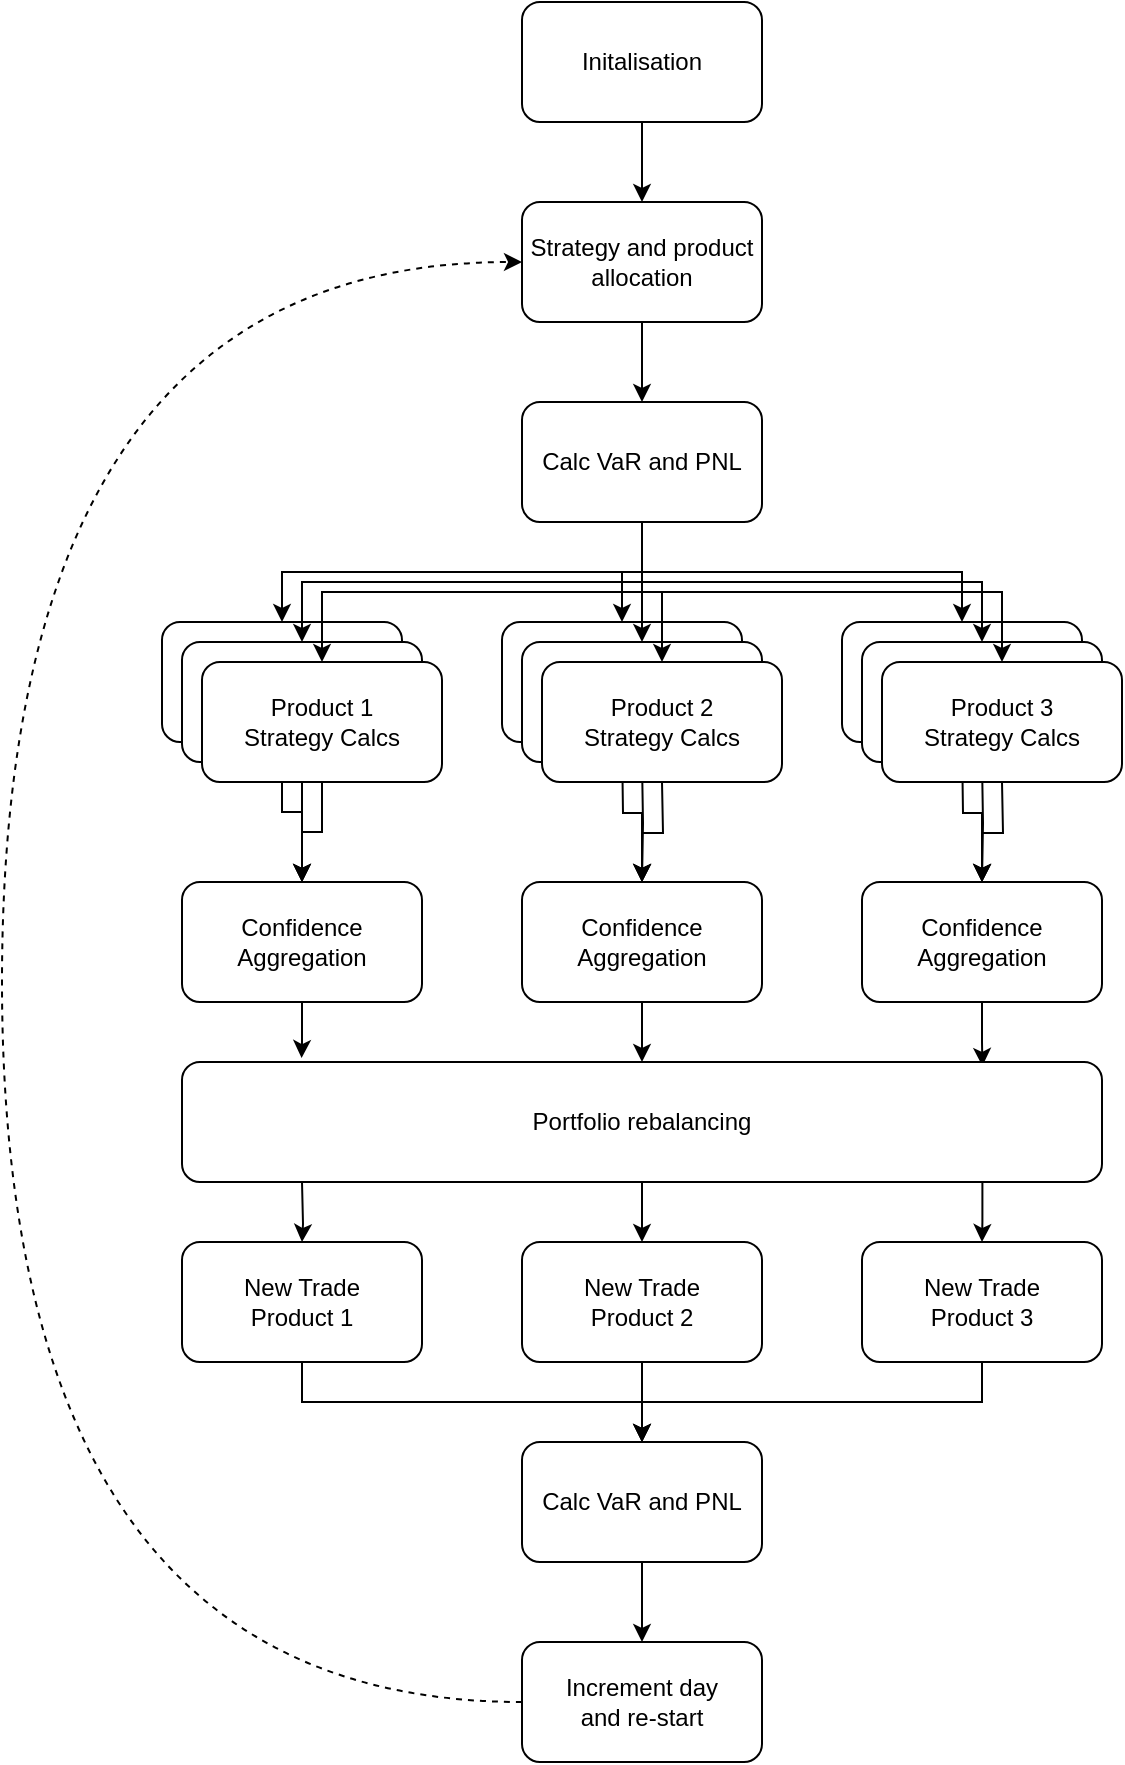 <mxfile version="13.7.7" type="github">
  <diagram id="IkWc2ZGjf57PD3JHDBwn" name="Page-1">
    <mxGraphModel dx="1182" dy="732" grid="1" gridSize="10" guides="1" tooltips="1" connect="1" arrows="1" fold="1" page="1" pageScale="1" pageWidth="827" pageHeight="1169" math="0" shadow="0">
      <root>
        <mxCell id="0" />
        <mxCell id="1" parent="0" />
        <mxCell id="z_9ZXNSyzefPM_XCyMbZ-1" value="Initalisation" style="rounded=1;whiteSpace=wrap;html=1;" parent="1" vertex="1">
          <mxGeometry x="360" y="80" width="120" height="60" as="geometry" />
        </mxCell>
        <mxCell id="z_9ZXNSyzefPM_XCyMbZ-8" value="" style="edgeStyle=orthogonalEdgeStyle;rounded=0;orthogonalLoop=1;jettySize=auto;html=1;" parent="1" source="z_9ZXNSyzefPM_XCyMbZ-6" target="z_9ZXNSyzefPM_XCyMbZ-7" edge="1">
          <mxGeometry relative="1" as="geometry" />
        </mxCell>
        <mxCell id="z_9ZXNSyzefPM_XCyMbZ-6" value="Strategy and product allocation" style="rounded=1;whiteSpace=wrap;html=1;" parent="1" vertex="1">
          <mxGeometry x="360" y="180" width="120" height="60" as="geometry" />
        </mxCell>
        <mxCell id="z_9ZXNSyzefPM_XCyMbZ-4" value="" style="edgeStyle=orthogonalEdgeStyle;rounded=0;orthogonalLoop=1;jettySize=auto;html=1;entryX=0.5;entryY=0;entryDx=0;entryDy=0;" parent="1" source="z_9ZXNSyzefPM_XCyMbZ-1" target="z_9ZXNSyzefPM_XCyMbZ-6" edge="1">
          <mxGeometry relative="1" as="geometry">
            <mxPoint x="420" y="250" as="targetPoint" />
          </mxGeometry>
        </mxCell>
        <mxCell id="z_9ZXNSyzefPM_XCyMbZ-36" style="edgeStyle=orthogonalEdgeStyle;rounded=0;orthogonalLoop=1;jettySize=auto;html=1;entryX=0.5;entryY=0;entryDx=0;entryDy=0;exitX=0.5;exitY=1;exitDx=0;exitDy=0;" parent="1" source="z_9ZXNSyzefPM_XCyMbZ-7" target="z_9ZXNSyzefPM_XCyMbZ-31" edge="1">
          <mxGeometry relative="1" as="geometry" />
        </mxCell>
        <mxCell id="z_9ZXNSyzefPM_XCyMbZ-39" style="edgeStyle=orthogonalEdgeStyle;rounded=0;orthogonalLoop=1;jettySize=auto;html=1;entryX=0.5;entryY=0;entryDx=0;entryDy=0;exitX=0.5;exitY=1;exitDx=0;exitDy=0;" parent="1" source="z_9ZXNSyzefPM_XCyMbZ-7" target="z_9ZXNSyzefPM_XCyMbZ-24" edge="1">
          <mxGeometry relative="1" as="geometry" />
        </mxCell>
        <mxCell id="z_9ZXNSyzefPM_XCyMbZ-7" value="Calc VaR and PNL" style="whiteSpace=wrap;html=1;rounded=1;" parent="1" vertex="1">
          <mxGeometry x="360" y="280" width="120" height="60" as="geometry" />
        </mxCell>
        <mxCell id="z_9ZXNSyzefPM_XCyMbZ-20" style="edgeStyle=orthogonalEdgeStyle;rounded=0;orthogonalLoop=1;jettySize=auto;html=1;entryX=0.5;entryY=0;entryDx=0;entryDy=0;exitX=0.5;exitY=1;exitDx=0;exitDy=0;" parent="1" source="z_9ZXNSyzefPM_XCyMbZ-7" target="z_9ZXNSyzefPM_XCyMbZ-28" edge="1">
          <mxGeometry relative="1" as="geometry">
            <mxPoint x="390" y="370" as="sourcePoint" />
            <mxPoint x="410" y="505" as="targetPoint" />
          </mxGeometry>
        </mxCell>
        <mxCell id="z_9ZXNSyzefPM_XCyMbZ-50" style="edgeStyle=orthogonalEdgeStyle;rounded=0;orthogonalLoop=1;jettySize=auto;html=1;entryX=0.5;entryY=0;entryDx=0;entryDy=0;" parent="1" source="z_9ZXNSyzefPM_XCyMbZ-24" target="z_9ZXNSyzefPM_XCyMbZ-47" edge="1">
          <mxGeometry relative="1" as="geometry">
            <mxPoint x="260" y="550" as="targetPoint" />
          </mxGeometry>
        </mxCell>
        <mxCell id="z_9ZXNSyzefPM_XCyMbZ-24" value="Strategy 1" style="whiteSpace=wrap;html=1;rounded=1;" parent="1" vertex="1">
          <mxGeometry x="180" y="390" width="120" height="60" as="geometry" />
        </mxCell>
        <mxCell id="z_9ZXNSyzefPM_XCyMbZ-49" style="edgeStyle=orthogonalEdgeStyle;rounded=0;orthogonalLoop=1;jettySize=auto;html=1;entryX=0.5;entryY=0;entryDx=0;entryDy=0;" parent="1" source="z_9ZXNSyzefPM_XCyMbZ-25" target="z_9ZXNSyzefPM_XCyMbZ-47" edge="1">
          <mxGeometry relative="1" as="geometry" />
        </mxCell>
        <mxCell id="z_9ZXNSyzefPM_XCyMbZ-25" value="Strategy 1" style="whiteSpace=wrap;html=1;rounded=1;" parent="1" vertex="1">
          <mxGeometry x="190" y="400" width="120" height="60" as="geometry" />
        </mxCell>
        <mxCell id="z_9ZXNSyzefPM_XCyMbZ-48" value="" style="edgeStyle=orthogonalEdgeStyle;rounded=0;orthogonalLoop=1;jettySize=auto;html=1;" parent="1" source="z_9ZXNSyzefPM_XCyMbZ-26" target="z_9ZXNSyzefPM_XCyMbZ-47" edge="1">
          <mxGeometry relative="1" as="geometry" />
        </mxCell>
        <mxCell id="z_9ZXNSyzefPM_XCyMbZ-26" value="Product 1 &lt;br&gt;Strategy Calcs" style="whiteSpace=wrap;html=1;rounded=1;" parent="1" vertex="1">
          <mxGeometry x="200" y="410" width="120" height="60" as="geometry" />
        </mxCell>
        <mxCell id="z_9ZXNSyzefPM_XCyMbZ-28" value="Strategy 1" style="whiteSpace=wrap;html=1;rounded=1;" parent="1" vertex="1">
          <mxGeometry x="350" y="390" width="120" height="60" as="geometry" />
        </mxCell>
        <mxCell id="z_9ZXNSyzefPM_XCyMbZ-29" value="Strategy 1" style="whiteSpace=wrap;html=1;rounded=1;" parent="1" vertex="1">
          <mxGeometry x="360" y="400" width="120" height="60" as="geometry" />
        </mxCell>
        <mxCell id="z_9ZXNSyzefPM_XCyMbZ-31" value="Strategy 1" style="whiteSpace=wrap;html=1;rounded=1;" parent="1" vertex="1">
          <mxGeometry x="520" y="390" width="120" height="60" as="geometry" />
        </mxCell>
        <mxCell id="z_9ZXNSyzefPM_XCyMbZ-32" value="Strategy 1" style="whiteSpace=wrap;html=1;rounded=1;" parent="1" vertex="1">
          <mxGeometry x="530" y="400" width="120" height="60" as="geometry" />
        </mxCell>
        <mxCell id="z_9ZXNSyzefPM_XCyMbZ-19" style="edgeStyle=orthogonalEdgeStyle;rounded=0;orthogonalLoop=1;jettySize=auto;html=1;entryX=0.5;entryY=0;entryDx=0;entryDy=0;exitX=0.5;exitY=1;exitDx=0;exitDy=0;" parent="1" source="z_9ZXNSyzefPM_XCyMbZ-7" target="z_9ZXNSyzefPM_XCyMbZ-29" edge="1">
          <mxGeometry relative="1" as="geometry">
            <mxPoint x="420" y="460" as="sourcePoint" />
            <mxPoint x="420" y="515" as="targetPoint" />
          </mxGeometry>
        </mxCell>
        <mxCell id="z_9ZXNSyzefPM_XCyMbZ-17" style="edgeStyle=orthogonalEdgeStyle;rounded=0;orthogonalLoop=1;jettySize=auto;html=1;entryX=0.5;entryY=0;entryDx=0;entryDy=0;exitX=0.5;exitY=1;exitDx=0;exitDy=0;" parent="1" source="z_9ZXNSyzefPM_XCyMbZ-7" target="z_9ZXNSyzefPM_XCyMbZ-30" edge="1">
          <mxGeometry relative="1" as="geometry">
            <mxPoint x="430" y="470" as="sourcePoint" />
            <mxPoint x="430" y="525" as="targetPoint" />
          </mxGeometry>
        </mxCell>
        <mxCell id="z_9ZXNSyzefPM_XCyMbZ-34" style="edgeStyle=orthogonalEdgeStyle;rounded=0;orthogonalLoop=1;jettySize=auto;html=1;entryX=0.5;entryY=0;entryDx=0;entryDy=0;exitX=0.5;exitY=1;exitDx=0;exitDy=0;" parent="1" source="z_9ZXNSyzefPM_XCyMbZ-7" target="z_9ZXNSyzefPM_XCyMbZ-33" edge="1">
          <mxGeometry relative="1" as="geometry">
            <mxPoint x="490" y="440" as="sourcePoint" />
          </mxGeometry>
        </mxCell>
        <mxCell id="z_9ZXNSyzefPM_XCyMbZ-37" style="edgeStyle=orthogonalEdgeStyle;rounded=0;orthogonalLoop=1;jettySize=auto;html=1;entryX=0.5;entryY=0;entryDx=0;entryDy=0;exitX=0.5;exitY=1;exitDx=0;exitDy=0;" parent="1" source="z_9ZXNSyzefPM_XCyMbZ-7" target="z_9ZXNSyzefPM_XCyMbZ-26" edge="1">
          <mxGeometry relative="1" as="geometry" />
        </mxCell>
        <mxCell id="z_9ZXNSyzefPM_XCyMbZ-38" style="edgeStyle=orthogonalEdgeStyle;rounded=0;orthogonalLoop=1;jettySize=auto;html=1;entryX=0.5;entryY=0;entryDx=0;entryDy=0;exitX=0.5;exitY=1;exitDx=0;exitDy=0;" parent="1" source="z_9ZXNSyzefPM_XCyMbZ-7" target="z_9ZXNSyzefPM_XCyMbZ-25" edge="1">
          <mxGeometry relative="1" as="geometry" />
        </mxCell>
        <mxCell id="z_9ZXNSyzefPM_XCyMbZ-35" style="edgeStyle=orthogonalEdgeStyle;rounded=0;orthogonalLoop=1;jettySize=auto;html=1;entryX=0.5;entryY=0;entryDx=0;entryDy=0;exitX=0.5;exitY=1;exitDx=0;exitDy=0;" parent="1" source="z_9ZXNSyzefPM_XCyMbZ-7" target="z_9ZXNSyzefPM_XCyMbZ-32" edge="1">
          <mxGeometry relative="1" as="geometry">
            <mxPoint x="480" y="430" as="sourcePoint" />
          </mxGeometry>
        </mxCell>
        <mxCell id="z_9ZXNSyzefPM_XCyMbZ-60" value="" style="edgeStyle=orthogonalEdgeStyle;rounded=0;orthogonalLoop=1;jettySize=auto;html=1;entryX=0.13;entryY=-0.033;entryDx=0;entryDy=0;entryPerimeter=0;" parent="1" source="z_9ZXNSyzefPM_XCyMbZ-47" target="z_9ZXNSyzefPM_XCyMbZ-59" edge="1">
          <mxGeometry relative="1" as="geometry" />
        </mxCell>
        <mxCell id="z_9ZXNSyzefPM_XCyMbZ-47" value="Confidence&lt;br&gt;Aggregation" style="whiteSpace=wrap;html=1;rounded=1;" parent="1" vertex="1">
          <mxGeometry x="190" y="520" width="120" height="60" as="geometry" />
        </mxCell>
        <mxCell id="z_9ZXNSyzefPM_XCyMbZ-51" style="edgeStyle=orthogonalEdgeStyle;rounded=0;orthogonalLoop=1;jettySize=auto;html=1;entryX=0.5;entryY=0;entryDx=0;entryDy=0;" parent="1" target="z_9ZXNSyzefPM_XCyMbZ-54" edge="1">
          <mxGeometry relative="1" as="geometry">
            <mxPoint x="430" y="550" as="targetPoint" />
            <mxPoint x="410" y="450" as="sourcePoint" />
          </mxGeometry>
        </mxCell>
        <mxCell id="z_9ZXNSyzefPM_XCyMbZ-52" style="edgeStyle=orthogonalEdgeStyle;rounded=0;orthogonalLoop=1;jettySize=auto;html=1;entryX=0.5;entryY=0;entryDx=0;entryDy=0;" parent="1" target="z_9ZXNSyzefPM_XCyMbZ-54" edge="1">
          <mxGeometry relative="1" as="geometry">
            <mxPoint x="420" y="460" as="sourcePoint" />
          </mxGeometry>
        </mxCell>
        <mxCell id="z_9ZXNSyzefPM_XCyMbZ-53" value="" style="edgeStyle=orthogonalEdgeStyle;rounded=0;orthogonalLoop=1;jettySize=auto;html=1;" parent="1" target="z_9ZXNSyzefPM_XCyMbZ-54" edge="1">
          <mxGeometry relative="1" as="geometry">
            <mxPoint x="430" y="470" as="sourcePoint" />
          </mxGeometry>
        </mxCell>
        <mxCell id="z_9ZXNSyzefPM_XCyMbZ-61" style="edgeStyle=orthogonalEdgeStyle;rounded=0;orthogonalLoop=1;jettySize=auto;html=1;entryX=0.5;entryY=0;entryDx=0;entryDy=0;" parent="1" source="z_9ZXNSyzefPM_XCyMbZ-54" target="z_9ZXNSyzefPM_XCyMbZ-59" edge="1">
          <mxGeometry relative="1" as="geometry" />
        </mxCell>
        <mxCell id="z_9ZXNSyzefPM_XCyMbZ-54" value="Confidence&lt;br&gt;Aggregation" style="whiteSpace=wrap;html=1;rounded=1;" parent="1" vertex="1">
          <mxGeometry x="360" y="520" width="120" height="60" as="geometry" />
        </mxCell>
        <mxCell id="z_9ZXNSyzefPM_XCyMbZ-55" style="edgeStyle=orthogonalEdgeStyle;rounded=0;orthogonalLoop=1;jettySize=auto;html=1;entryX=0.5;entryY=0;entryDx=0;entryDy=0;" parent="1" target="z_9ZXNSyzefPM_XCyMbZ-58" edge="1">
          <mxGeometry relative="1" as="geometry">
            <mxPoint x="600" y="550" as="targetPoint" />
            <mxPoint x="580" y="450" as="sourcePoint" />
          </mxGeometry>
        </mxCell>
        <mxCell id="z_9ZXNSyzefPM_XCyMbZ-56" style="edgeStyle=orthogonalEdgeStyle;rounded=0;orthogonalLoop=1;jettySize=auto;html=1;entryX=0.5;entryY=0;entryDx=0;entryDy=0;" parent="1" target="z_9ZXNSyzefPM_XCyMbZ-58" edge="1">
          <mxGeometry relative="1" as="geometry">
            <mxPoint x="590" y="460" as="sourcePoint" />
          </mxGeometry>
        </mxCell>
        <mxCell id="z_9ZXNSyzefPM_XCyMbZ-57" value="" style="edgeStyle=orthogonalEdgeStyle;rounded=0;orthogonalLoop=1;jettySize=auto;html=1;" parent="1" target="z_9ZXNSyzefPM_XCyMbZ-58" edge="1">
          <mxGeometry relative="1" as="geometry">
            <mxPoint x="600" y="470" as="sourcePoint" />
          </mxGeometry>
        </mxCell>
        <mxCell id="z_9ZXNSyzefPM_XCyMbZ-62" style="edgeStyle=orthogonalEdgeStyle;rounded=0;orthogonalLoop=1;jettySize=auto;html=1;entryX=0.87;entryY=0.033;entryDx=0;entryDy=0;entryPerimeter=0;" parent="1" source="z_9ZXNSyzefPM_XCyMbZ-58" target="z_9ZXNSyzefPM_XCyMbZ-59" edge="1">
          <mxGeometry relative="1" as="geometry" />
        </mxCell>
        <mxCell id="z_9ZXNSyzefPM_XCyMbZ-58" value="Confidence&lt;br&gt;Aggregation" style="whiteSpace=wrap;html=1;rounded=1;" parent="1" vertex="1">
          <mxGeometry x="530" y="520" width="120" height="60" as="geometry" />
        </mxCell>
        <mxCell id="z_9ZXNSyzefPM_XCyMbZ-30" value="Product 2&lt;br&gt;Strategy Calcs" style="whiteSpace=wrap;html=1;rounded=1;" parent="1" vertex="1">
          <mxGeometry x="370" y="410" width="120" height="60" as="geometry" />
        </mxCell>
        <mxCell id="z_9ZXNSyzefPM_XCyMbZ-33" value="Product 3&lt;br&gt;Strategy Calcs" style="whiteSpace=wrap;html=1;rounded=1;" parent="1" vertex="1">
          <mxGeometry x="540" y="410" width="120" height="60" as="geometry" />
        </mxCell>
        <mxCell id="z_9ZXNSyzefPM_XCyMbZ-75" style="edgeStyle=orthogonalEdgeStyle;rounded=0;orthogonalLoop=1;jettySize=auto;html=1;" parent="1" target="z_9ZXNSyzefPM_XCyMbZ-72" edge="1">
          <mxGeometry relative="1" as="geometry">
            <mxPoint x="250" y="670" as="sourcePoint" />
          </mxGeometry>
        </mxCell>
        <mxCell id="z_9ZXNSyzefPM_XCyMbZ-76" style="edgeStyle=orthogonalEdgeStyle;rounded=0;orthogonalLoop=1;jettySize=auto;html=1;entryX=0.5;entryY=0;entryDx=0;entryDy=0;" parent="1" source="z_9ZXNSyzefPM_XCyMbZ-59" target="z_9ZXNSyzefPM_XCyMbZ-73" edge="1">
          <mxGeometry relative="1" as="geometry" />
        </mxCell>
        <mxCell id="z_9ZXNSyzefPM_XCyMbZ-77" style="edgeStyle=orthogonalEdgeStyle;rounded=0;orthogonalLoop=1;jettySize=auto;html=1;exitX=0.87;exitY=1;exitDx=0;exitDy=0;exitPerimeter=0;" parent="1" source="z_9ZXNSyzefPM_XCyMbZ-59" target="z_9ZXNSyzefPM_XCyMbZ-74" edge="1">
          <mxGeometry relative="1" as="geometry">
            <mxPoint x="740" y="820" as="sourcePoint" />
          </mxGeometry>
        </mxCell>
        <mxCell id="z_9ZXNSyzefPM_XCyMbZ-59" value="Portfolio rebalancing" style="whiteSpace=wrap;html=1;rounded=1;" parent="1" vertex="1">
          <mxGeometry x="190" y="610" width="460" height="60" as="geometry" />
        </mxCell>
        <mxCell id="z_9ZXNSyzefPM_XCyMbZ-80" style="edgeStyle=orthogonalEdgeStyle;rounded=0;orthogonalLoop=1;jettySize=auto;html=1;exitX=0.5;exitY=1;exitDx=0;exitDy=0;" parent="1" source="z_9ZXNSyzefPM_XCyMbZ-72" target="z_9ZXNSyzefPM_XCyMbZ-79" edge="1">
          <mxGeometry relative="1" as="geometry" />
        </mxCell>
        <mxCell id="z_9ZXNSyzefPM_XCyMbZ-72" value="New Trade&lt;br&gt;Product 1" style="whiteSpace=wrap;html=1;rounded=1;" parent="1" vertex="1">
          <mxGeometry x="190" y="700" width="120" height="60" as="geometry" />
        </mxCell>
        <mxCell id="z_9ZXNSyzefPM_XCyMbZ-81" style="edgeStyle=orthogonalEdgeStyle;rounded=0;orthogonalLoop=1;jettySize=auto;html=1;entryX=0.5;entryY=0;entryDx=0;entryDy=0;" parent="1" source="z_9ZXNSyzefPM_XCyMbZ-73" target="z_9ZXNSyzefPM_XCyMbZ-79" edge="1">
          <mxGeometry relative="1" as="geometry" />
        </mxCell>
        <mxCell id="z_9ZXNSyzefPM_XCyMbZ-73" value="New Trade&lt;br&gt;Product 2" style="whiteSpace=wrap;html=1;rounded=1;" parent="1" vertex="1">
          <mxGeometry x="360" y="700" width="120" height="60" as="geometry" />
        </mxCell>
        <mxCell id="z_9ZXNSyzefPM_XCyMbZ-82" style="edgeStyle=orthogonalEdgeStyle;rounded=0;orthogonalLoop=1;jettySize=auto;html=1;entryX=0.5;entryY=0;entryDx=0;entryDy=0;exitX=0.5;exitY=1;exitDx=0;exitDy=0;" parent="1" source="z_9ZXNSyzefPM_XCyMbZ-74" target="z_9ZXNSyzefPM_XCyMbZ-79" edge="1">
          <mxGeometry relative="1" as="geometry" />
        </mxCell>
        <mxCell id="z_9ZXNSyzefPM_XCyMbZ-74" value="New Trade&lt;br&gt;Product 3" style="whiteSpace=wrap;html=1;rounded=1;" parent="1" vertex="1">
          <mxGeometry x="530" y="700" width="120" height="60" as="geometry" />
        </mxCell>
        <mxCell id="z_9ZXNSyzefPM_XCyMbZ-84" value="" style="edgeStyle=orthogonalEdgeStyle;rounded=0;orthogonalLoop=1;jettySize=auto;html=1;" parent="1" source="z_9ZXNSyzefPM_XCyMbZ-79" target="z_9ZXNSyzefPM_XCyMbZ-83" edge="1">
          <mxGeometry relative="1" as="geometry" />
        </mxCell>
        <mxCell id="z_9ZXNSyzefPM_XCyMbZ-79" value="Calc VaR and PNL" style="whiteSpace=wrap;html=1;rounded=1;" parent="1" vertex="1">
          <mxGeometry x="360" y="800" width="120" height="60" as="geometry" />
        </mxCell>
        <mxCell id="z_9ZXNSyzefPM_XCyMbZ-85" style="edgeStyle=orthogonalEdgeStyle;rounded=0;orthogonalLoop=1;jettySize=auto;html=1;entryX=0;entryY=0.5;entryDx=0;entryDy=0;curved=1;exitX=0;exitY=0.5;exitDx=0;exitDy=0;dashed=1;" parent="1" source="z_9ZXNSyzefPM_XCyMbZ-83" target="z_9ZXNSyzefPM_XCyMbZ-6" edge="1">
          <mxGeometry relative="1" as="geometry">
            <Array as="points">
              <mxPoint x="100" y="930" />
              <mxPoint x="100" y="210" />
            </Array>
          </mxGeometry>
        </mxCell>
        <mxCell id="z_9ZXNSyzefPM_XCyMbZ-83" value="Increment day &lt;br&gt;and re-start" style="whiteSpace=wrap;html=1;rounded=1;" parent="1" vertex="1">
          <mxGeometry x="360" y="900" width="120" height="60" as="geometry" />
        </mxCell>
      </root>
    </mxGraphModel>
  </diagram>
</mxfile>
